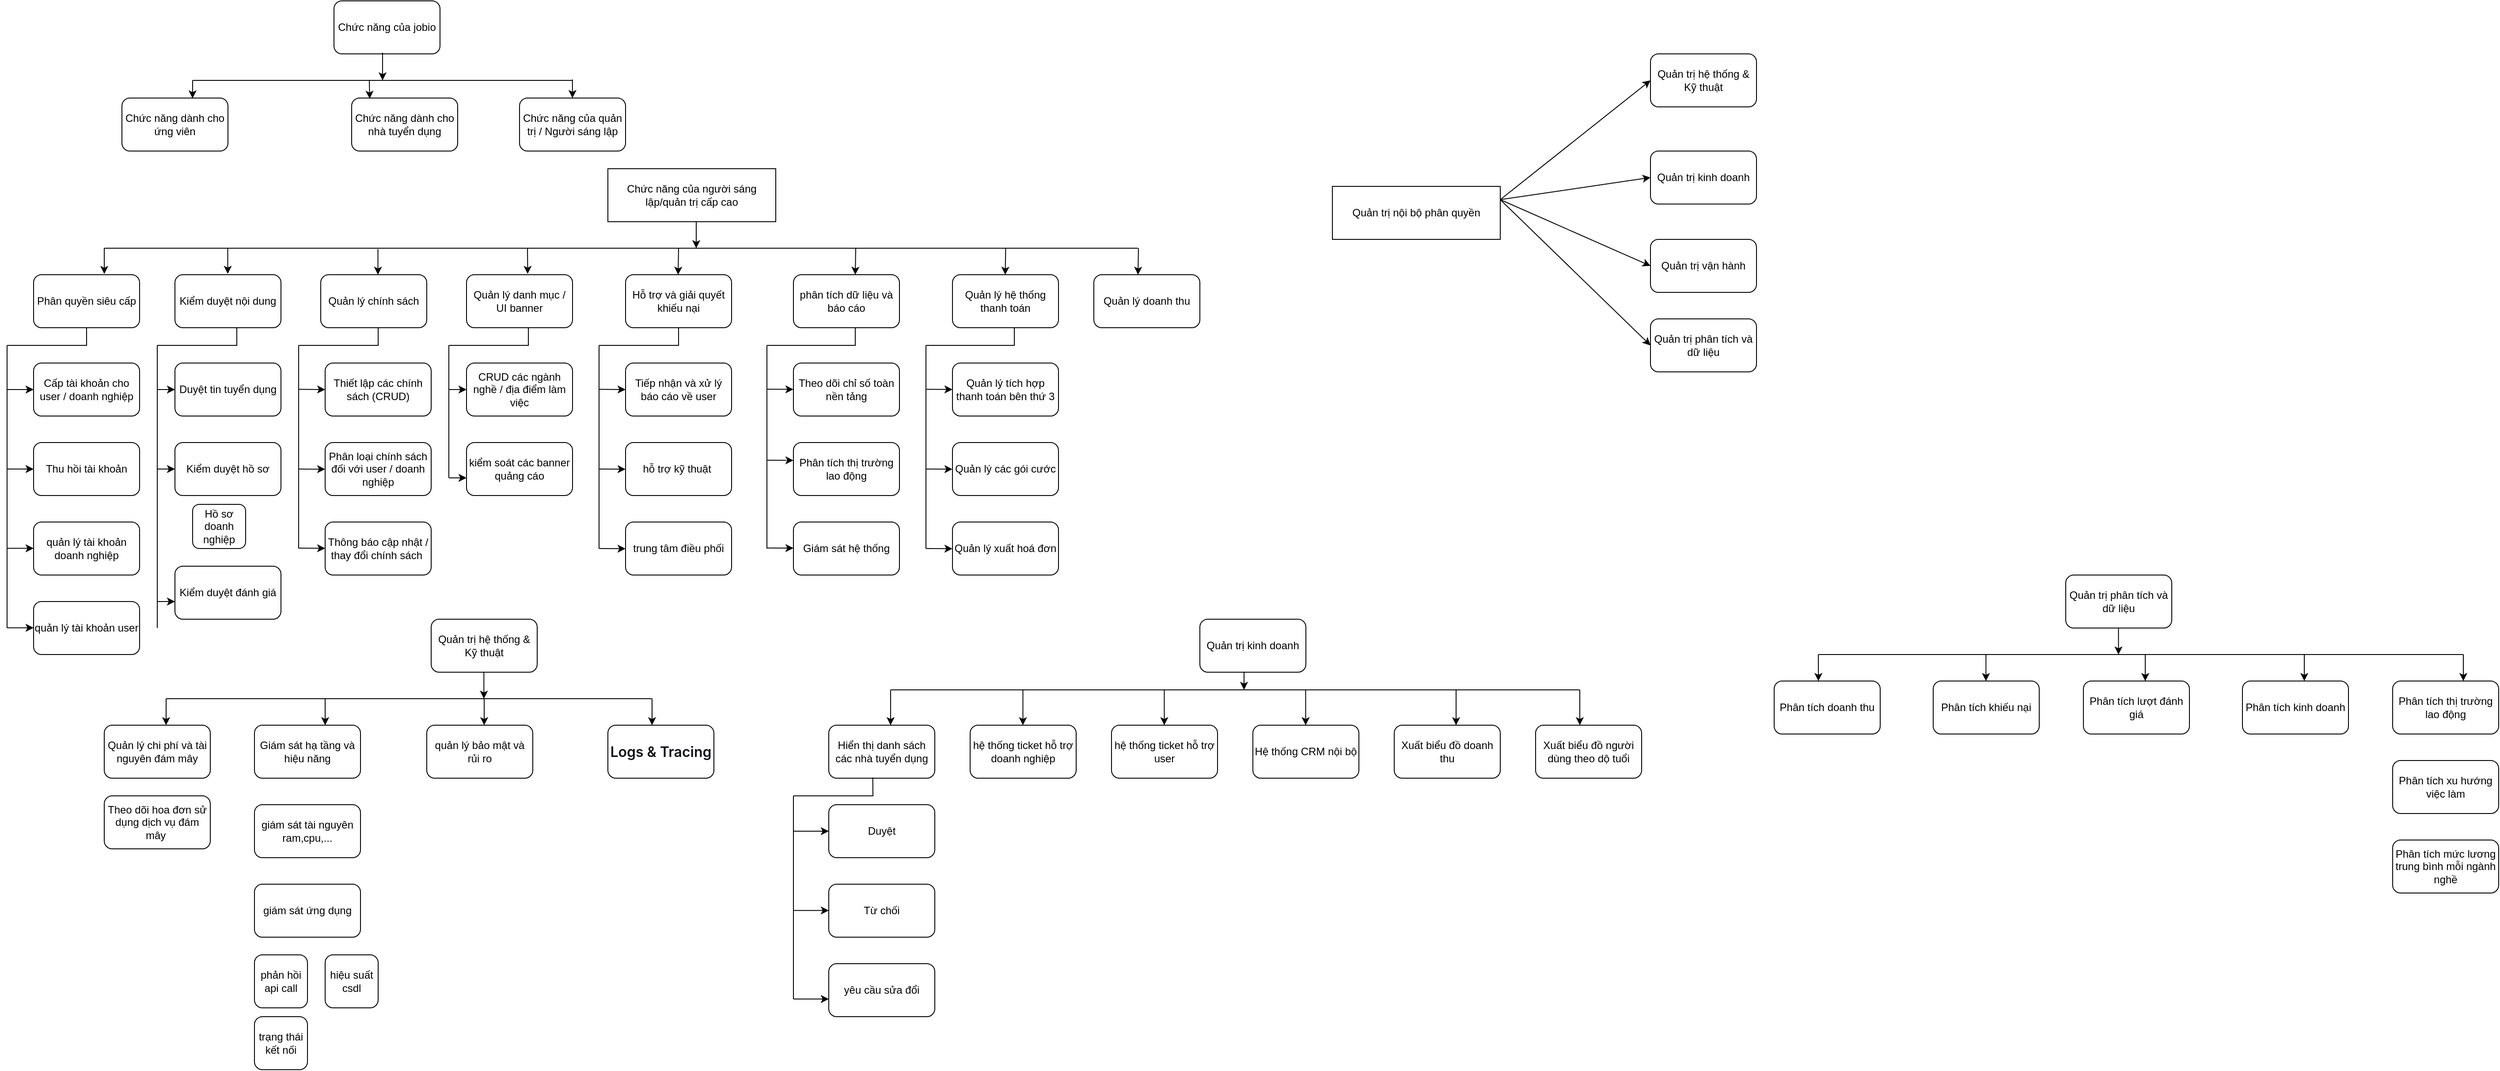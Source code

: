 <mxfile version="28.2.8">
  <diagram name="Page-1" id="l68N9XP2YMsely-68K35">
    <mxGraphModel dx="524" dy="287" grid="1" gridSize="10" guides="1" tooltips="1" connect="1" arrows="1" fold="1" page="1" pageScale="1" pageWidth="850" pageHeight="1100" math="0" shadow="0">
      <root>
        <mxCell id="0" />
        <mxCell id="1" parent="0" />
        <mxCell id="_bx83p4NyNRHjwheVg7h-1" value="Chức năng của jobio" style="rounded=1;whiteSpace=wrap;html=1;" parent="1" vertex="1">
          <mxGeometry x="410" y="40" width="120" height="60" as="geometry" />
        </mxCell>
        <mxCell id="_bx83p4NyNRHjwheVg7h-2" value="Chức năng dành cho ứng viên" style="rounded=1;whiteSpace=wrap;html=1;" parent="1" vertex="1">
          <mxGeometry x="170" y="150" width="120" height="60" as="geometry" />
        </mxCell>
        <mxCell id="_bx83p4NyNRHjwheVg7h-3" value="Chức năng dành cho nhà tuyển dụng" style="rounded=1;whiteSpace=wrap;html=1;" parent="1" vertex="1">
          <mxGeometry x="430" y="150" width="120" height="60" as="geometry" />
        </mxCell>
        <mxCell id="_bx83p4NyNRHjwheVg7h-4" value="" style="endArrow=none;html=1;rounded=0;" parent="1" edge="1">
          <mxGeometry width="50" height="50" relative="1" as="geometry">
            <mxPoint x="250" y="130" as="sourcePoint" />
            <mxPoint x="680" y="130" as="targetPoint" />
          </mxGeometry>
        </mxCell>
        <mxCell id="_bx83p4NyNRHjwheVg7h-5" value="" style="endArrow=classic;html=1;rounded=0;entryX=0.17;entryY=0.013;entryDx=0;entryDy=0;entryPerimeter=0;" parent="1" target="_bx83p4NyNRHjwheVg7h-3" edge="1">
          <mxGeometry width="50" height="50" relative="1" as="geometry">
            <mxPoint x="450" y="130" as="sourcePoint" />
            <mxPoint x="500" y="80" as="targetPoint" />
          </mxGeometry>
        </mxCell>
        <mxCell id="_bx83p4NyNRHjwheVg7h-6" value="" style="endArrow=classic;html=1;rounded=0;exitX=0.458;exitY=0.977;exitDx=0;exitDy=0;exitPerimeter=0;" parent="1" source="_bx83p4NyNRHjwheVg7h-1" edge="1">
          <mxGeometry width="50" height="50" relative="1" as="geometry">
            <mxPoint x="360" y="200" as="sourcePoint" />
            <mxPoint x="465" y="130" as="targetPoint" />
          </mxGeometry>
        </mxCell>
        <mxCell id="_bx83p4NyNRHjwheVg7h-7" value="" style="endArrow=classic;html=1;rounded=0;entryX=0.666;entryY=0.006;entryDx=0;entryDy=0;entryPerimeter=0;" parent="1" target="_bx83p4NyNRHjwheVg7h-2" edge="1">
          <mxGeometry width="50" height="50" relative="1" as="geometry">
            <mxPoint x="250" y="130" as="sourcePoint" />
            <mxPoint x="310" y="190" as="targetPoint" />
          </mxGeometry>
        </mxCell>
        <mxCell id="_bx83p4NyNRHjwheVg7h-8" value="Chức năng của quản trị / Người sáng lập" style="rounded=1;whiteSpace=wrap;html=1;" parent="1" vertex="1">
          <mxGeometry x="620" y="150" width="120" height="60" as="geometry" />
        </mxCell>
        <mxCell id="_bx83p4NyNRHjwheVg7h-9" value="" style="endArrow=classic;html=1;rounded=0;entryX=0.17;entryY=0.013;entryDx=0;entryDy=0;entryPerimeter=0;" parent="1" edge="1">
          <mxGeometry width="50" height="50" relative="1" as="geometry">
            <mxPoint x="679.9" y="129" as="sourcePoint" />
            <mxPoint x="679.9" y="150" as="targetPoint" />
          </mxGeometry>
        </mxCell>
        <mxCell id="_bx83p4NyNRHjwheVg7h-10" value="Chức năng của người sáng lập/quản trị cấp cao" style="rounded=0;whiteSpace=wrap;html=1;" parent="1" vertex="1">
          <mxGeometry x="720" y="230" width="190" height="60" as="geometry" />
        </mxCell>
        <mxCell id="_bx83p4NyNRHjwheVg7h-11" value="Phân quyền siêu cấp" style="rounded=1;whiteSpace=wrap;html=1;" parent="1" vertex="1">
          <mxGeometry x="70" y="350" width="120" height="60" as="geometry" />
        </mxCell>
        <mxCell id="_bx83p4NyNRHjwheVg7h-12" value="Cấp tài khoản cho user / doanh nghiệp" style="rounded=1;whiteSpace=wrap;html=1;" parent="1" vertex="1">
          <mxGeometry x="70" y="450" width="120" height="60" as="geometry" />
        </mxCell>
        <mxCell id="_bx83p4NyNRHjwheVg7h-13" value="Thu hồi tài khoản" style="rounded=1;whiteSpace=wrap;html=1;" parent="1" vertex="1">
          <mxGeometry x="70" y="540" width="120" height="60" as="geometry" />
        </mxCell>
        <mxCell id="_bx83p4NyNRHjwheVg7h-14" value="quản lý tài khoản doanh nghiệp" style="rounded=1;whiteSpace=wrap;html=1;" parent="1" vertex="1">
          <mxGeometry x="70" y="630" width="120" height="60" as="geometry" />
        </mxCell>
        <mxCell id="_bx83p4NyNRHjwheVg7h-15" value="quản lý tài khoản user" style="rounded=1;whiteSpace=wrap;html=1;" parent="1" vertex="1">
          <mxGeometry x="70" y="720" width="120" height="60" as="geometry" />
        </mxCell>
        <mxCell id="_bx83p4NyNRHjwheVg7h-16" value="" style="endArrow=none;html=1;rounded=0;" parent="1" edge="1">
          <mxGeometry width="50" height="50" relative="1" as="geometry">
            <mxPoint x="40" y="750" as="sourcePoint" />
            <mxPoint x="40" y="430" as="targetPoint" />
          </mxGeometry>
        </mxCell>
        <mxCell id="_bx83p4NyNRHjwheVg7h-17" value="" style="endArrow=classic;html=1;rounded=0;entryX=0;entryY=0.5;entryDx=0;entryDy=0;" parent="1" target="_bx83p4NyNRHjwheVg7h-12" edge="1">
          <mxGeometry width="50" height="50" relative="1" as="geometry">
            <mxPoint x="40" y="480" as="sourcePoint" />
            <mxPoint x="90" y="430" as="targetPoint" />
          </mxGeometry>
        </mxCell>
        <mxCell id="_bx83p4NyNRHjwheVg7h-18" value="" style="endArrow=classic;html=1;rounded=0;entryX=0;entryY=0.5;entryDx=0;entryDy=0;" parent="1" edge="1">
          <mxGeometry width="50" height="50" relative="1" as="geometry">
            <mxPoint x="40" y="570" as="sourcePoint" />
            <mxPoint x="70" y="570" as="targetPoint" />
          </mxGeometry>
        </mxCell>
        <mxCell id="_bx83p4NyNRHjwheVg7h-19" value="" style="endArrow=classic;html=1;rounded=0;entryX=0;entryY=0.5;entryDx=0;entryDy=0;" parent="1" edge="1">
          <mxGeometry width="50" height="50" relative="1" as="geometry">
            <mxPoint x="40" y="659.76" as="sourcePoint" />
            <mxPoint x="70" y="659.76" as="targetPoint" />
          </mxGeometry>
        </mxCell>
        <mxCell id="_bx83p4NyNRHjwheVg7h-20" value="" style="endArrow=classic;html=1;rounded=0;entryX=0;entryY=0.5;entryDx=0;entryDy=0;" parent="1" edge="1">
          <mxGeometry width="50" height="50" relative="1" as="geometry">
            <mxPoint x="40" y="749.76" as="sourcePoint" />
            <mxPoint x="70" y="749.76" as="targetPoint" />
          </mxGeometry>
        </mxCell>
        <mxCell id="_bx83p4NyNRHjwheVg7h-21" value="" style="endArrow=none;html=1;rounded=0;entryX=0.5;entryY=1;entryDx=0;entryDy=0;" parent="1" target="_bx83p4NyNRHjwheVg7h-11" edge="1">
          <mxGeometry width="50" height="50" relative="1" as="geometry">
            <mxPoint x="40" y="430" as="sourcePoint" />
            <mxPoint x="90" y="380" as="targetPoint" />
            <Array as="points">
              <mxPoint x="130" y="430" />
            </Array>
          </mxGeometry>
        </mxCell>
        <mxCell id="_bx83p4NyNRHjwheVg7h-22" value="Kiểm duyệt nội dung" style="rounded=1;whiteSpace=wrap;html=1;" parent="1" vertex="1">
          <mxGeometry x="230" y="350" width="120" height="60" as="geometry" />
        </mxCell>
        <mxCell id="_bx83p4NyNRHjwheVg7h-23" value="Duyệt tin tuyển dụng" style="rounded=1;whiteSpace=wrap;html=1;" parent="1" vertex="1">
          <mxGeometry x="230" y="450" width="120" height="60" as="geometry" />
        </mxCell>
        <mxCell id="_bx83p4NyNRHjwheVg7h-24" value="Kiểm duyệt hồ sơ" style="rounded=1;whiteSpace=wrap;html=1;" parent="1" vertex="1">
          <mxGeometry x="230" y="540" width="120" height="60" as="geometry" />
        </mxCell>
        <mxCell id="_bx83p4NyNRHjwheVg7h-25" value="Hồ sơ doanh nghiệp" style="rounded=1;whiteSpace=wrap;html=1;" parent="1" vertex="1">
          <mxGeometry x="250" y="610" width="60" height="50" as="geometry" />
        </mxCell>
        <mxCell id="_bx83p4NyNRHjwheVg7h-26" value="Kiểm duyệt đánh giá" style="rounded=1;whiteSpace=wrap;html=1;" parent="1" vertex="1">
          <mxGeometry x="230" y="680" width="120" height="60" as="geometry" />
        </mxCell>
        <mxCell id="_bx83p4NyNRHjwheVg7h-27" value="" style="endArrow=none;html=1;rounded=0;" parent="1" edge="1">
          <mxGeometry width="50" height="50" relative="1" as="geometry">
            <mxPoint x="210" y="750" as="sourcePoint" />
            <mxPoint x="210" y="430" as="targetPoint" />
          </mxGeometry>
        </mxCell>
        <mxCell id="_bx83p4NyNRHjwheVg7h-28" value="" style="endArrow=none;html=1;rounded=0;entryX=0.5;entryY=1;entryDx=0;entryDy=0;" parent="1" edge="1">
          <mxGeometry width="50" height="50" relative="1" as="geometry">
            <mxPoint x="210" y="430" as="sourcePoint" />
            <mxPoint x="300" y="410" as="targetPoint" />
            <Array as="points">
              <mxPoint x="300" y="430" />
            </Array>
          </mxGeometry>
        </mxCell>
        <mxCell id="_bx83p4NyNRHjwheVg7h-29" value="" style="endArrow=classic;html=1;rounded=0;entryX=0;entryY=0.5;entryDx=0;entryDy=0;" parent="1" target="_bx83p4NyNRHjwheVg7h-23" edge="1">
          <mxGeometry width="50" height="50" relative="1" as="geometry">
            <mxPoint x="210" y="480" as="sourcePoint" />
            <mxPoint x="260" y="430" as="targetPoint" />
          </mxGeometry>
        </mxCell>
        <mxCell id="_bx83p4NyNRHjwheVg7h-30" value="" style="endArrow=classic;html=1;rounded=0;entryX=0;entryY=0.5;entryDx=0;entryDy=0;" parent="1" edge="1">
          <mxGeometry width="50" height="50" relative="1" as="geometry">
            <mxPoint x="210" y="570" as="sourcePoint" />
            <mxPoint x="230" y="570" as="targetPoint" />
          </mxGeometry>
        </mxCell>
        <mxCell id="_bx83p4NyNRHjwheVg7h-31" value="" style="endArrow=classic;html=1;rounded=0;entryX=0;entryY=0.5;entryDx=0;entryDy=0;" parent="1" edge="1">
          <mxGeometry width="50" height="50" relative="1" as="geometry">
            <mxPoint x="210" y="720" as="sourcePoint" />
            <mxPoint x="230" y="720" as="targetPoint" />
          </mxGeometry>
        </mxCell>
        <mxCell id="_bx83p4NyNRHjwheVg7h-32" value="Quản lý chính sách" style="rounded=1;whiteSpace=wrap;html=1;" parent="1" vertex="1">
          <mxGeometry x="395" y="350" width="120" height="60" as="geometry" />
        </mxCell>
        <mxCell id="_bx83p4NyNRHjwheVg7h-33" value="Thiết lập các chính sách (CRUD)" style="rounded=1;whiteSpace=wrap;html=1;" parent="1" vertex="1">
          <mxGeometry x="400" y="450" width="120" height="60" as="geometry" />
        </mxCell>
        <mxCell id="_bx83p4NyNRHjwheVg7h-34" value="Phân loại chính sách đối với user / doanh nghiệp" style="rounded=1;whiteSpace=wrap;html=1;" parent="1" vertex="1">
          <mxGeometry x="400" y="540" width="120" height="60" as="geometry" />
        </mxCell>
        <mxCell id="_bx83p4NyNRHjwheVg7h-35" value="Thông báo cập nhật / thay đổi chính sách&amp;nbsp;" style="rounded=1;whiteSpace=wrap;html=1;" parent="1" vertex="1">
          <mxGeometry x="400" y="630" width="120" height="60" as="geometry" />
        </mxCell>
        <mxCell id="_bx83p4NyNRHjwheVg7h-36" value="" style="endArrow=none;html=1;rounded=0;" parent="1" edge="1">
          <mxGeometry width="50" height="50" relative="1" as="geometry">
            <mxPoint x="370" y="660" as="sourcePoint" />
            <mxPoint x="370" y="430" as="targetPoint" />
          </mxGeometry>
        </mxCell>
        <mxCell id="_bx83p4NyNRHjwheVg7h-37" value="" style="endArrow=classic;html=1;rounded=0;entryX=0;entryY=0.5;entryDx=0;entryDy=0;" parent="1" target="_bx83p4NyNRHjwheVg7h-33" edge="1">
          <mxGeometry width="50" height="50" relative="1" as="geometry">
            <mxPoint x="370" y="479.76" as="sourcePoint" />
            <mxPoint x="390" y="479.76" as="targetPoint" />
          </mxGeometry>
        </mxCell>
        <mxCell id="_bx83p4NyNRHjwheVg7h-38" value="" style="endArrow=classic;html=1;rounded=0;entryX=0;entryY=0.5;entryDx=0;entryDy=0;" parent="1" edge="1">
          <mxGeometry width="50" height="50" relative="1" as="geometry">
            <mxPoint x="370" y="659.52" as="sourcePoint" />
            <mxPoint x="400" y="659.76" as="targetPoint" />
          </mxGeometry>
        </mxCell>
        <mxCell id="_bx83p4NyNRHjwheVg7h-39" value="" style="endArrow=classic;html=1;rounded=0;entryX=0;entryY=0.5;entryDx=0;entryDy=0;" parent="1" edge="1">
          <mxGeometry width="50" height="50" relative="1" as="geometry">
            <mxPoint x="370" y="570" as="sourcePoint" />
            <mxPoint x="400" y="570.24" as="targetPoint" />
          </mxGeometry>
        </mxCell>
        <mxCell id="_bx83p4NyNRHjwheVg7h-40" value="" style="endArrow=none;html=1;rounded=0;entryX=0.5;entryY=1;entryDx=0;entryDy=0;" parent="1" edge="1">
          <mxGeometry width="50" height="50" relative="1" as="geometry">
            <mxPoint x="370" y="430" as="sourcePoint" />
            <mxPoint x="460" y="410" as="targetPoint" />
            <Array as="points">
              <mxPoint x="460" y="430" />
            </Array>
          </mxGeometry>
        </mxCell>
        <mxCell id="_bx83p4NyNRHjwheVg7h-41" value="" style="endArrow=none;html=1;rounded=0;" parent="1" edge="1">
          <mxGeometry width="50" height="50" relative="1" as="geometry">
            <mxPoint x="150" y="320" as="sourcePoint" />
            <mxPoint x="1320" y="320" as="targetPoint" />
          </mxGeometry>
        </mxCell>
        <mxCell id="_bx83p4NyNRHjwheVg7h-42" value="" style="endArrow=classic;html=1;rounded=0;entryX=0.667;entryY=-0.014;entryDx=0;entryDy=0;entryPerimeter=0;" parent="1" target="_bx83p4NyNRHjwheVg7h-11" edge="1">
          <mxGeometry width="50" height="50" relative="1" as="geometry">
            <mxPoint x="150" y="320" as="sourcePoint" />
            <mxPoint x="200" y="270" as="targetPoint" />
          </mxGeometry>
        </mxCell>
        <mxCell id="_bx83p4NyNRHjwheVg7h-43" value="" style="endArrow=classic;html=1;rounded=0;entryX=0.667;entryY=-0.014;entryDx=0;entryDy=0;entryPerimeter=0;" parent="1" edge="1">
          <mxGeometry width="50" height="50" relative="1" as="geometry">
            <mxPoint x="289.76" y="320" as="sourcePoint" />
            <mxPoint x="289.76" y="349" as="targetPoint" />
          </mxGeometry>
        </mxCell>
        <mxCell id="_bx83p4NyNRHjwheVg7h-44" value="" style="endArrow=classic;html=1;rounded=0;entryX=0.667;entryY=-0.014;entryDx=0;entryDy=0;entryPerimeter=0;" parent="1" edge="1">
          <mxGeometry width="50" height="50" relative="1" as="geometry">
            <mxPoint x="459.76" y="321" as="sourcePoint" />
            <mxPoint x="459.76" y="350" as="targetPoint" />
          </mxGeometry>
        </mxCell>
        <mxCell id="_bx83p4NyNRHjwheVg7h-45" value="Quản lý danh mục / UI banner" style="rounded=1;whiteSpace=wrap;html=1;" parent="1" vertex="1">
          <mxGeometry x="560" y="350" width="120" height="60" as="geometry" />
        </mxCell>
        <mxCell id="_bx83p4NyNRHjwheVg7h-46" value="CRUD các ngành nghề / địa điểm làm việc" style="rounded=1;whiteSpace=wrap;html=1;" parent="1" vertex="1">
          <mxGeometry x="560" y="450" width="120" height="60" as="geometry" />
        </mxCell>
        <mxCell id="_bx83p4NyNRHjwheVg7h-47" value="kiểm soát các banner quảng cáo" style="rounded=1;whiteSpace=wrap;html=1;" parent="1" vertex="1">
          <mxGeometry x="560" y="540" width="120" height="60" as="geometry" />
        </mxCell>
        <mxCell id="_bx83p4NyNRHjwheVg7h-48" value="Hỗ trợ và giải quyết khiếu nại" style="rounded=1;whiteSpace=wrap;html=1;" parent="1" vertex="1">
          <mxGeometry x="740" y="350" width="120" height="60" as="geometry" />
        </mxCell>
        <mxCell id="_bx83p4NyNRHjwheVg7h-49" value="Tiếp nhận và xử lý báo cáo về user" style="rounded=1;whiteSpace=wrap;html=1;" parent="1" vertex="1">
          <mxGeometry x="740" y="450" width="120" height="60" as="geometry" />
        </mxCell>
        <mxCell id="_bx83p4NyNRHjwheVg7h-50" value="hỗ trợ kỹ thuật&amp;nbsp;" style="rounded=1;whiteSpace=wrap;html=1;" parent="1" vertex="1">
          <mxGeometry x="740" y="540" width="120" height="60" as="geometry" />
        </mxCell>
        <mxCell id="_bx83p4NyNRHjwheVg7h-51" value="trung tâm điều phối" style="rounded=1;whiteSpace=wrap;html=1;" parent="1" vertex="1">
          <mxGeometry x="740" y="630" width="120" height="60" as="geometry" />
        </mxCell>
        <mxCell id="_bx83p4NyNRHjwheVg7h-52" value="phân tích dữ liệu và báo cáo" style="rounded=1;whiteSpace=wrap;html=1;" parent="1" vertex="1">
          <mxGeometry x="930" y="350" width="120" height="60" as="geometry" />
        </mxCell>
        <mxCell id="_bx83p4NyNRHjwheVg7h-53" value="Theo dõi chỉ số toàn nền tảng" style="rounded=1;whiteSpace=wrap;html=1;" parent="1" vertex="1">
          <mxGeometry x="930" y="450" width="120" height="60" as="geometry" />
        </mxCell>
        <mxCell id="_bx83p4NyNRHjwheVg7h-54" value="Phân tích thị trường lao động" style="rounded=1;whiteSpace=wrap;html=1;" parent="1" vertex="1">
          <mxGeometry x="930" y="540" width="120" height="60" as="geometry" />
        </mxCell>
        <mxCell id="_bx83p4NyNRHjwheVg7h-55" value="Giám sát hệ thống" style="rounded=1;whiteSpace=wrap;html=1;" parent="1" vertex="1">
          <mxGeometry x="930" y="630" width="120" height="60" as="geometry" />
        </mxCell>
        <mxCell id="_bx83p4NyNRHjwheVg7h-56" value="" style="endArrow=classic;html=1;rounded=0;entryX=0.577;entryY=-0.016;entryDx=0;entryDy=0;entryPerimeter=0;" parent="1" target="_bx83p4NyNRHjwheVg7h-45" edge="1">
          <mxGeometry width="50" height="50" relative="1" as="geometry">
            <mxPoint x="629" y="320" as="sourcePoint" />
            <mxPoint x="680" y="270" as="targetPoint" />
          </mxGeometry>
        </mxCell>
        <mxCell id="_bx83p4NyNRHjwheVg7h-57" value="" style="endArrow=classic;html=1;rounded=0;entryX=0.577;entryY=-0.016;entryDx=0;entryDy=0;entryPerimeter=0;" parent="1" edge="1">
          <mxGeometry width="50" height="50" relative="1" as="geometry">
            <mxPoint x="800" y="320" as="sourcePoint" />
            <mxPoint x="799.5" y="350" as="targetPoint" />
          </mxGeometry>
        </mxCell>
        <mxCell id="_bx83p4NyNRHjwheVg7h-58" value="" style="endArrow=classic;html=1;rounded=0;entryX=0.577;entryY=-0.016;entryDx=0;entryDy=0;entryPerimeter=0;" parent="1" edge="1">
          <mxGeometry width="50" height="50" relative="1" as="geometry">
            <mxPoint x="1000.5" y="320" as="sourcePoint" />
            <mxPoint x="1000" y="350" as="targetPoint" />
          </mxGeometry>
        </mxCell>
        <mxCell id="_bx83p4NyNRHjwheVg7h-59" value="" style="endArrow=none;html=1;rounded=0;" parent="1" edge="1">
          <mxGeometry width="50" height="50" relative="1" as="geometry">
            <mxPoint x="540" y="580" as="sourcePoint" />
            <mxPoint x="540" y="430" as="targetPoint" />
          </mxGeometry>
        </mxCell>
        <mxCell id="_bx83p4NyNRHjwheVg7h-60" value="" style="endArrow=none;html=1;rounded=0;entryX=0.5;entryY=1;entryDx=0;entryDy=0;" parent="1" edge="1">
          <mxGeometry width="50" height="50" relative="1" as="geometry">
            <mxPoint x="540" y="430" as="sourcePoint" />
            <mxPoint x="630" y="410" as="targetPoint" />
            <Array as="points">
              <mxPoint x="630" y="430" />
            </Array>
          </mxGeometry>
        </mxCell>
        <mxCell id="_bx83p4NyNRHjwheVg7h-61" value="" style="endArrow=classic;html=1;rounded=0;" parent="1" edge="1">
          <mxGeometry width="50" height="50" relative="1" as="geometry">
            <mxPoint x="540" y="480" as="sourcePoint" />
            <mxPoint x="560" y="480" as="targetPoint" />
          </mxGeometry>
        </mxCell>
        <mxCell id="_bx83p4NyNRHjwheVg7h-62" value="" style="endArrow=classic;html=1;rounded=0;" parent="1" edge="1">
          <mxGeometry width="50" height="50" relative="1" as="geometry">
            <mxPoint x="540" y="580" as="sourcePoint" />
            <mxPoint x="560" y="580" as="targetPoint" />
          </mxGeometry>
        </mxCell>
        <mxCell id="_bx83p4NyNRHjwheVg7h-63" value="" style="endArrow=none;html=1;rounded=0;" parent="1" edge="1">
          <mxGeometry width="50" height="50" relative="1" as="geometry">
            <mxPoint x="710" y="660" as="sourcePoint" />
            <mxPoint x="710" y="430" as="targetPoint" />
          </mxGeometry>
        </mxCell>
        <mxCell id="_bx83p4NyNRHjwheVg7h-64" value="" style="endArrow=none;html=1;rounded=0;entryX=0.5;entryY=1;entryDx=0;entryDy=0;" parent="1" edge="1">
          <mxGeometry width="50" height="50" relative="1" as="geometry">
            <mxPoint x="710" y="430" as="sourcePoint" />
            <mxPoint x="800" y="410" as="targetPoint" />
            <Array as="points">
              <mxPoint x="800" y="430" />
            </Array>
          </mxGeometry>
        </mxCell>
        <mxCell id="_bx83p4NyNRHjwheVg7h-65" value="" style="endArrow=classic;html=1;rounded=0;entryX=0;entryY=0.5;entryDx=0;entryDy=0;" parent="1" target="_bx83p4NyNRHjwheVg7h-49" edge="1">
          <mxGeometry width="50" height="50" relative="1" as="geometry">
            <mxPoint x="710" y="479.81" as="sourcePoint" />
            <mxPoint x="730" y="479.81" as="targetPoint" />
          </mxGeometry>
        </mxCell>
        <mxCell id="_bx83p4NyNRHjwheVg7h-66" value="" style="endArrow=classic;html=1;rounded=0;entryX=0;entryY=0.5;entryDx=0;entryDy=0;" parent="1" edge="1">
          <mxGeometry width="50" height="50" relative="1" as="geometry">
            <mxPoint x="710" y="570" as="sourcePoint" />
            <mxPoint x="740" y="570.19" as="targetPoint" />
          </mxGeometry>
        </mxCell>
        <mxCell id="_bx83p4NyNRHjwheVg7h-67" value="" style="endArrow=classic;html=1;rounded=0;entryX=0;entryY=0.5;entryDx=0;entryDy=0;" parent="1" edge="1">
          <mxGeometry width="50" height="50" relative="1" as="geometry">
            <mxPoint x="710" y="660" as="sourcePoint" />
            <mxPoint x="740" y="660.19" as="targetPoint" />
          </mxGeometry>
        </mxCell>
        <mxCell id="_bx83p4NyNRHjwheVg7h-68" value="" style="endArrow=none;html=1;rounded=0;" parent="1" edge="1">
          <mxGeometry width="50" height="50" relative="1" as="geometry">
            <mxPoint x="900" y="660" as="sourcePoint" />
            <mxPoint x="900" y="430" as="targetPoint" />
          </mxGeometry>
        </mxCell>
        <mxCell id="_bx83p4NyNRHjwheVg7h-69" value="" style="endArrow=none;html=1;rounded=0;entryX=0.5;entryY=1;entryDx=0;entryDy=0;" parent="1" edge="1">
          <mxGeometry width="50" height="50" relative="1" as="geometry">
            <mxPoint x="900" y="430" as="sourcePoint" />
            <mxPoint x="1000" y="410" as="targetPoint" />
            <Array as="points">
              <mxPoint x="1000" y="430" />
            </Array>
          </mxGeometry>
        </mxCell>
        <mxCell id="_bx83p4NyNRHjwheVg7h-70" value="" style="endArrow=classic;html=1;rounded=0;entryX=0;entryY=0.5;entryDx=0;entryDy=0;" parent="1" edge="1">
          <mxGeometry width="50" height="50" relative="1" as="geometry">
            <mxPoint x="900" y="479.67" as="sourcePoint" />
            <mxPoint x="930" y="479.86" as="targetPoint" />
          </mxGeometry>
        </mxCell>
        <mxCell id="_bx83p4NyNRHjwheVg7h-71" value="" style="endArrow=classic;html=1;rounded=0;entryX=0;entryY=0.5;entryDx=0;entryDy=0;" parent="1" edge="1">
          <mxGeometry width="50" height="50" relative="1" as="geometry">
            <mxPoint x="900" y="560" as="sourcePoint" />
            <mxPoint x="930" y="560.19" as="targetPoint" />
          </mxGeometry>
        </mxCell>
        <mxCell id="_bx83p4NyNRHjwheVg7h-72" value="" style="endArrow=classic;html=1;rounded=0;entryX=0;entryY=0.5;entryDx=0;entryDy=0;" parent="1" edge="1">
          <mxGeometry width="50" height="50" relative="1" as="geometry">
            <mxPoint x="900" y="659.33" as="sourcePoint" />
            <mxPoint x="930" y="659.52" as="targetPoint" />
          </mxGeometry>
        </mxCell>
        <mxCell id="_bx83p4NyNRHjwheVg7h-73" value="Quản lý hệ thống thanh toán" style="rounded=1;whiteSpace=wrap;html=1;" parent="1" vertex="1">
          <mxGeometry x="1110" y="350" width="120" height="60" as="geometry" />
        </mxCell>
        <mxCell id="_bx83p4NyNRHjwheVg7h-74" value="Quản lý tích hợp thanh toán bên thứ 3" style="rounded=1;whiteSpace=wrap;html=1;" parent="1" vertex="1">
          <mxGeometry x="1110" y="450" width="120" height="60" as="geometry" />
        </mxCell>
        <mxCell id="_bx83p4NyNRHjwheVg7h-75" value="Quản lý các gói cước" style="rounded=1;whiteSpace=wrap;html=1;" parent="1" vertex="1">
          <mxGeometry x="1110" y="540" width="120" height="60" as="geometry" />
        </mxCell>
        <mxCell id="_bx83p4NyNRHjwheVg7h-76" value="Quản lý xuất hoá đơn" style="rounded=1;whiteSpace=wrap;html=1;" parent="1" vertex="1">
          <mxGeometry x="1110" y="630" width="120" height="60" as="geometry" />
        </mxCell>
        <mxCell id="_bx83p4NyNRHjwheVg7h-77" value="" style="endArrow=none;html=1;rounded=0;" parent="1" edge="1">
          <mxGeometry width="50" height="50" relative="1" as="geometry">
            <mxPoint x="1080" y="660" as="sourcePoint" />
            <mxPoint x="1080" y="430" as="targetPoint" />
          </mxGeometry>
        </mxCell>
        <mxCell id="_bx83p4NyNRHjwheVg7h-78" value="" style="endArrow=classic;html=1;rounded=0;entryX=0;entryY=0.5;entryDx=0;entryDy=0;" parent="1" edge="1">
          <mxGeometry width="50" height="50" relative="1" as="geometry">
            <mxPoint x="1080" y="479.71" as="sourcePoint" />
            <mxPoint x="1110" y="479.9" as="targetPoint" />
          </mxGeometry>
        </mxCell>
        <mxCell id="_bx83p4NyNRHjwheVg7h-79" value="" style="endArrow=classic;html=1;rounded=0;entryX=0;entryY=0.5;entryDx=0;entryDy=0;" parent="1" edge="1">
          <mxGeometry width="50" height="50" relative="1" as="geometry">
            <mxPoint x="1080" y="570" as="sourcePoint" />
            <mxPoint x="1110" y="570.19" as="targetPoint" />
          </mxGeometry>
        </mxCell>
        <mxCell id="_bx83p4NyNRHjwheVg7h-80" value="" style="endArrow=classic;html=1;rounded=0;entryX=0;entryY=0.5;entryDx=0;entryDy=0;" parent="1" edge="1">
          <mxGeometry width="50" height="50" relative="1" as="geometry">
            <mxPoint x="1080" y="660" as="sourcePoint" />
            <mxPoint x="1110" y="660.19" as="targetPoint" />
          </mxGeometry>
        </mxCell>
        <mxCell id="_bx83p4NyNRHjwheVg7h-81" value="" style="endArrow=none;html=1;rounded=0;entryX=0.5;entryY=1;entryDx=0;entryDy=0;" parent="1" edge="1">
          <mxGeometry width="50" height="50" relative="1" as="geometry">
            <mxPoint x="1080" y="430" as="sourcePoint" />
            <mxPoint x="1180" y="410" as="targetPoint" />
            <Array as="points">
              <mxPoint x="1180" y="430" />
            </Array>
          </mxGeometry>
        </mxCell>
        <mxCell id="_bx83p4NyNRHjwheVg7h-82" value="" style="endArrow=classic;html=1;rounded=0;entryX=0.577;entryY=-0.016;entryDx=0;entryDy=0;entryPerimeter=0;" parent="1" edge="1">
          <mxGeometry width="50" height="50" relative="1" as="geometry">
            <mxPoint x="1170.21" y="320" as="sourcePoint" />
            <mxPoint x="1169.71" y="350" as="targetPoint" />
          </mxGeometry>
        </mxCell>
        <mxCell id="_bx83p4NyNRHjwheVg7h-83" value="Quản lý doanh thu" style="rounded=1;whiteSpace=wrap;html=1;" parent="1" vertex="1">
          <mxGeometry x="1270" y="350" width="120" height="60" as="geometry" />
        </mxCell>
        <mxCell id="_bx83p4NyNRHjwheVg7h-84" value="" style="endArrow=classic;html=1;rounded=0;" parent="1" edge="1">
          <mxGeometry width="50" height="50" relative="1" as="geometry">
            <mxPoint x="820" y="290" as="sourcePoint" />
            <mxPoint x="820" y="320" as="targetPoint" />
          </mxGeometry>
        </mxCell>
        <mxCell id="_bx83p4NyNRHjwheVg7h-85" value="" style="endArrow=classic;html=1;rounded=0;entryX=0.577;entryY=-0.016;entryDx=0;entryDy=0;entryPerimeter=0;" parent="1" edge="1">
          <mxGeometry width="50" height="50" relative="1" as="geometry">
            <mxPoint x="1320.5" y="320" as="sourcePoint" />
            <mxPoint x="1320" y="350" as="targetPoint" />
          </mxGeometry>
        </mxCell>
        <mxCell id="_bx83p4NyNRHjwheVg7h-86" value="Quản trị nội bộ phân quyền" style="rounded=0;whiteSpace=wrap;html=1;" parent="1" vertex="1">
          <mxGeometry x="1540" y="250" width="190" height="60" as="geometry" />
        </mxCell>
        <mxCell id="_bx83p4NyNRHjwheVg7h-87" value="Quản trị hệ thống &amp;amp; Kỹ thuật" style="rounded=1;whiteSpace=wrap;html=1;" parent="1" vertex="1">
          <mxGeometry x="1900" y="100" width="120" height="60" as="geometry" />
        </mxCell>
        <mxCell id="_bx83p4NyNRHjwheVg7h-88" value="Quản trị kinh doanh" style="rounded=1;whiteSpace=wrap;html=1;" parent="1" vertex="1">
          <mxGeometry x="1900" y="210" width="120" height="60" as="geometry" />
        </mxCell>
        <mxCell id="_bx83p4NyNRHjwheVg7h-89" value="Quản trị vận hành" style="rounded=1;whiteSpace=wrap;html=1;" parent="1" vertex="1">
          <mxGeometry x="1900" y="310" width="120" height="60" as="geometry" />
        </mxCell>
        <mxCell id="_bx83p4NyNRHjwheVg7h-90" value="Quản trị phân tích và dữ liệu" style="rounded=1;whiteSpace=wrap;html=1;" parent="1" vertex="1">
          <mxGeometry x="1900" y="400" width="120" height="60" as="geometry" />
        </mxCell>
        <mxCell id="_bx83p4NyNRHjwheVg7h-91" value="" style="endArrow=classic;html=1;rounded=0;exitX=1;exitY=0.25;exitDx=0;exitDy=0;" parent="1" source="_bx83p4NyNRHjwheVg7h-86" edge="1">
          <mxGeometry width="50" height="50" relative="1" as="geometry">
            <mxPoint x="1850" y="180" as="sourcePoint" />
            <mxPoint x="1900" y="130" as="targetPoint" />
          </mxGeometry>
        </mxCell>
        <mxCell id="_bx83p4NyNRHjwheVg7h-92" value="" style="endArrow=classic;html=1;rounded=0;exitX=1;exitY=0.25;exitDx=0;exitDy=0;" parent="1" source="_bx83p4NyNRHjwheVg7h-86" edge="1">
          <mxGeometry width="50" height="50" relative="1" as="geometry">
            <mxPoint x="1730" y="260" as="sourcePoint" />
            <mxPoint x="1900" y="240" as="targetPoint" />
          </mxGeometry>
        </mxCell>
        <mxCell id="_bx83p4NyNRHjwheVg7h-93" value="" style="endArrow=classic;html=1;rounded=0;exitX=1;exitY=0.25;exitDx=0;exitDy=0;" parent="1" source="_bx83p4NyNRHjwheVg7h-86" edge="1">
          <mxGeometry width="50" height="50" relative="1" as="geometry">
            <mxPoint x="1850" y="390" as="sourcePoint" />
            <mxPoint x="1900" y="340" as="targetPoint" />
          </mxGeometry>
        </mxCell>
        <mxCell id="_bx83p4NyNRHjwheVg7h-94" value="" style="endArrow=classic;html=1;rounded=0;exitX=1;exitY=0.25;exitDx=0;exitDy=0;" parent="1" source="_bx83p4NyNRHjwheVg7h-86" edge="1">
          <mxGeometry width="50" height="50" relative="1" as="geometry">
            <mxPoint x="1730" y="270" as="sourcePoint" />
            <mxPoint x="1900" y="430" as="targetPoint" />
          </mxGeometry>
        </mxCell>
        <mxCell id="_bx83p4NyNRHjwheVg7h-95" value="Quản trị hệ thống &amp;amp; Kỹ thuật" style="rounded=1;whiteSpace=wrap;html=1;" parent="1" vertex="1">
          <mxGeometry x="520" y="740" width="120" height="60" as="geometry" />
        </mxCell>
        <mxCell id="_bx83p4NyNRHjwheVg7h-96" value="Giám sát hạ tầng và hiệu năng" style="rounded=1;whiteSpace=wrap;html=1;" parent="1" vertex="1">
          <mxGeometry x="320" y="860" width="120" height="60" as="geometry" />
        </mxCell>
        <mxCell id="_bx83p4NyNRHjwheVg7h-97" value="quản lý bảo mật và rủi ro" style="rounded=1;whiteSpace=wrap;html=1;" parent="1" vertex="1">
          <mxGeometry x="515" y="860" width="120" height="60" as="geometry" />
        </mxCell>
        <mxCell id="_bx83p4NyNRHjwheVg7h-98" value="Quản trị kinh doanh" style="rounded=1;whiteSpace=wrap;html=1;" parent="1" vertex="1">
          <mxGeometry x="1390" y="740" width="120" height="60" as="geometry" />
        </mxCell>
        <mxCell id="_bx83p4NyNRHjwheVg7h-99" value="giám sát tài nguyên ram,cpu,..." style="rounded=1;whiteSpace=wrap;html=1;" parent="1" vertex="1">
          <mxGeometry x="320" y="950" width="120" height="60" as="geometry" />
        </mxCell>
        <mxCell id="_bx83p4NyNRHjwheVg7h-100" value="giám sát ứng dụng" style="rounded=1;whiteSpace=wrap;html=1;" parent="1" vertex="1">
          <mxGeometry x="320" y="1040" width="120" height="60" as="geometry" />
        </mxCell>
        <mxCell id="_bx83p4NyNRHjwheVg7h-101" value="phản hồi api call" style="rounded=1;whiteSpace=wrap;html=1;" parent="1" vertex="1">
          <mxGeometry x="320" y="1120" width="60" height="60" as="geometry" />
        </mxCell>
        <mxCell id="_bx83p4NyNRHjwheVg7h-102" value="hiệu suất csdl" style="rounded=1;whiteSpace=wrap;html=1;" parent="1" vertex="1">
          <mxGeometry x="400" y="1120" width="60" height="60" as="geometry" />
        </mxCell>
        <mxCell id="_bx83p4NyNRHjwheVg7h-103" value="trạng thái kết nối" style="rounded=1;whiteSpace=wrap;html=1;" parent="1" vertex="1">
          <mxGeometry x="320" y="1190" width="60" height="60" as="geometry" />
        </mxCell>
        <mxCell id="_bx83p4NyNRHjwheVg7h-104" value="&lt;span style=&quot;font-weight: 600; color: rgb(15, 17, 21); font-family: quote-cjk-patch, Inter, system-ui, -apple-system, BlinkMacSystemFont, &amp;quot;Segoe UI&amp;quot;, Roboto, Oxygen, Ubuntu, Cantarell, &amp;quot;Open Sans&amp;quot;, &amp;quot;Helvetica Neue&amp;quot;, sans-serif; font-size: 16px; text-align: start; background-color: rgb(255, 255, 255);&quot;&gt;Logs &amp;amp; Tracing&lt;/span&gt;" style="rounded=1;whiteSpace=wrap;html=1;" parent="1" vertex="1">
          <mxGeometry x="720" y="860" width="120" height="60" as="geometry" />
        </mxCell>
        <mxCell id="_bx83p4NyNRHjwheVg7h-105" value="" style="endArrow=none;html=1;rounded=0;" parent="1" edge="1">
          <mxGeometry width="50" height="50" relative="1" as="geometry">
            <mxPoint x="220" y="830" as="sourcePoint" />
            <mxPoint x="770" y="830" as="targetPoint" />
          </mxGeometry>
        </mxCell>
        <mxCell id="_bx83p4NyNRHjwheVg7h-106" value="" style="endArrow=classic;html=1;rounded=0;entryX=0.667;entryY=0;entryDx=0;entryDy=0;entryPerimeter=0;" parent="1" target="_bx83p4NyNRHjwheVg7h-96" edge="1">
          <mxGeometry width="50" height="50" relative="1" as="geometry">
            <mxPoint x="400" y="830" as="sourcePoint" />
            <mxPoint x="450" y="780" as="targetPoint" />
          </mxGeometry>
        </mxCell>
        <mxCell id="_bx83p4NyNRHjwheVg7h-107" value="" style="endArrow=classic;html=1;rounded=0;entryX=0.667;entryY=0;entryDx=0;entryDy=0;entryPerimeter=0;" parent="1" edge="1">
          <mxGeometry width="50" height="50" relative="1" as="geometry">
            <mxPoint x="580" y="830" as="sourcePoint" />
            <mxPoint x="580" y="860" as="targetPoint" />
          </mxGeometry>
        </mxCell>
        <mxCell id="_bx83p4NyNRHjwheVg7h-108" value="" style="endArrow=classic;html=1;rounded=0;entryX=0.667;entryY=0;entryDx=0;entryDy=0;entryPerimeter=0;" parent="1" edge="1">
          <mxGeometry width="50" height="50" relative="1" as="geometry">
            <mxPoint x="770" y="830" as="sourcePoint" />
            <mxPoint x="770" y="860" as="targetPoint" />
          </mxGeometry>
        </mxCell>
        <mxCell id="_bx83p4NyNRHjwheVg7h-109" value="" style="endArrow=classic;html=1;rounded=0;entryX=0.667;entryY=0;entryDx=0;entryDy=0;entryPerimeter=0;" parent="1" edge="1">
          <mxGeometry width="50" height="50" relative="1" as="geometry">
            <mxPoint x="579.66" y="800" as="sourcePoint" />
            <mxPoint x="579.66" y="830" as="targetPoint" />
          </mxGeometry>
        </mxCell>
        <mxCell id="7AoB5-LnUC0BBUJFf7nc-1" value="Hiển thị danh sách các nhà tuyển dụng" style="rounded=1;whiteSpace=wrap;html=1;" vertex="1" parent="1">
          <mxGeometry x="970" y="860" width="120" height="60" as="geometry" />
        </mxCell>
        <mxCell id="7AoB5-LnUC0BBUJFf7nc-2" value="Duyệt" style="rounded=1;whiteSpace=wrap;html=1;" vertex="1" parent="1">
          <mxGeometry x="970" y="950" width="120" height="60" as="geometry" />
        </mxCell>
        <mxCell id="7AoB5-LnUC0BBUJFf7nc-3" value="Từ chối" style="rounded=1;whiteSpace=wrap;html=1;" vertex="1" parent="1">
          <mxGeometry x="970" y="1040" width="120" height="60" as="geometry" />
        </mxCell>
        <mxCell id="7AoB5-LnUC0BBUJFf7nc-4" value="yêu cầu sửa đổi" style="rounded=1;whiteSpace=wrap;html=1;" vertex="1" parent="1">
          <mxGeometry x="970" y="1130" width="120" height="60" as="geometry" />
        </mxCell>
        <mxCell id="7AoB5-LnUC0BBUJFf7nc-5" value="hệ thống ticket hỗ trợ doanh nghiệp" style="rounded=1;whiteSpace=wrap;html=1;" vertex="1" parent="1">
          <mxGeometry x="1130" y="860" width="120" height="60" as="geometry" />
        </mxCell>
        <mxCell id="7AoB5-LnUC0BBUJFf7nc-6" value="hệ thống ticket hỗ trợ user" style="rounded=1;whiteSpace=wrap;html=1;" vertex="1" parent="1">
          <mxGeometry x="1290" y="860" width="120" height="60" as="geometry" />
        </mxCell>
        <mxCell id="7AoB5-LnUC0BBUJFf7nc-7" value="Hệ thống CRM nội bộ" style="rounded=1;whiteSpace=wrap;html=1;" vertex="1" parent="1">
          <mxGeometry x="1450" y="860" width="120" height="60" as="geometry" />
        </mxCell>
        <mxCell id="7AoB5-LnUC0BBUJFf7nc-8" value="Quản lý chi phí và tài nguyên đám mây" style="rounded=1;whiteSpace=wrap;html=1;" vertex="1" parent="1">
          <mxGeometry x="150" y="860" width="120" height="60" as="geometry" />
        </mxCell>
        <mxCell id="7AoB5-LnUC0BBUJFf7nc-9" value="" style="endArrow=classic;html=1;rounded=0;entryX=0.667;entryY=0;entryDx=0;entryDy=0;entryPerimeter=0;" edge="1" parent="1">
          <mxGeometry width="50" height="50" relative="1" as="geometry">
            <mxPoint x="220" y="830" as="sourcePoint" />
            <mxPoint x="220" y="860" as="targetPoint" />
          </mxGeometry>
        </mxCell>
        <mxCell id="7AoB5-LnUC0BBUJFf7nc-10" value="Theo dõi hoa đơn sử dụng dịch vụ đám mây&amp;nbsp;" style="rounded=1;whiteSpace=wrap;html=1;" vertex="1" parent="1">
          <mxGeometry x="150" y="940" width="120" height="60" as="geometry" />
        </mxCell>
        <mxCell id="7AoB5-LnUC0BBUJFf7nc-11" value="Xuất biểu đồ doanh thu" style="rounded=1;whiteSpace=wrap;html=1;" vertex="1" parent="1">
          <mxGeometry x="1610" y="860" width="120" height="60" as="geometry" />
        </mxCell>
        <mxCell id="7AoB5-LnUC0BBUJFf7nc-12" value="Xuất biểu đồ người dùng theo dộ tuổi" style="rounded=1;whiteSpace=wrap;html=1;" vertex="1" parent="1">
          <mxGeometry x="1770" y="860" width="120" height="60" as="geometry" />
        </mxCell>
        <mxCell id="7AoB5-LnUC0BBUJFf7nc-13" value="" style="endArrow=none;html=1;rounded=0;" edge="1" parent="1">
          <mxGeometry width="50" height="50" relative="1" as="geometry">
            <mxPoint x="1040" y="820" as="sourcePoint" />
            <mxPoint x="1820" y="820" as="targetPoint" />
          </mxGeometry>
        </mxCell>
        <mxCell id="7AoB5-LnUC0BBUJFf7nc-14" value="" style="endArrow=classic;html=1;rounded=0;entryX=0.583;entryY=0;entryDx=0;entryDy=0;entryPerimeter=0;" edge="1" parent="1" target="7AoB5-LnUC0BBUJFf7nc-1">
          <mxGeometry width="50" height="50" relative="1" as="geometry">
            <mxPoint x="1040" y="820" as="sourcePoint" />
            <mxPoint x="1090" y="780" as="targetPoint" />
          </mxGeometry>
        </mxCell>
        <mxCell id="7AoB5-LnUC0BBUJFf7nc-15" value="" style="endArrow=classic;html=1;rounded=0;entryX=0.583;entryY=0;entryDx=0;entryDy=0;entryPerimeter=0;" edge="1" parent="1">
          <mxGeometry width="50" height="50" relative="1" as="geometry">
            <mxPoint x="1189.74" y="820" as="sourcePoint" />
            <mxPoint x="1189.74" y="860" as="targetPoint" />
          </mxGeometry>
        </mxCell>
        <mxCell id="7AoB5-LnUC0BBUJFf7nc-16" value="" style="endArrow=classic;html=1;rounded=0;entryX=0.583;entryY=0;entryDx=0;entryDy=0;entryPerimeter=0;" edge="1" parent="1">
          <mxGeometry width="50" height="50" relative="1" as="geometry">
            <mxPoint x="1349.74" y="820" as="sourcePoint" />
            <mxPoint x="1349.74" y="860" as="targetPoint" />
          </mxGeometry>
        </mxCell>
        <mxCell id="7AoB5-LnUC0BBUJFf7nc-17" value="" style="endArrow=classic;html=1;rounded=0;entryX=0.583;entryY=0;entryDx=0;entryDy=0;entryPerimeter=0;" edge="1" parent="1">
          <mxGeometry width="50" height="50" relative="1" as="geometry">
            <mxPoint x="1509.74" y="820" as="sourcePoint" />
            <mxPoint x="1509.74" y="860" as="targetPoint" />
          </mxGeometry>
        </mxCell>
        <mxCell id="7AoB5-LnUC0BBUJFf7nc-18" value="" style="endArrow=classic;html=1;rounded=0;entryX=0.583;entryY=0;entryDx=0;entryDy=0;entryPerimeter=0;" edge="1" parent="1">
          <mxGeometry width="50" height="50" relative="1" as="geometry">
            <mxPoint x="1680" y="820" as="sourcePoint" />
            <mxPoint x="1680" y="860" as="targetPoint" />
          </mxGeometry>
        </mxCell>
        <mxCell id="7AoB5-LnUC0BBUJFf7nc-19" value="" style="endArrow=classic;html=1;rounded=0;entryX=0.583;entryY=0;entryDx=0;entryDy=0;entryPerimeter=0;" edge="1" parent="1">
          <mxGeometry width="50" height="50" relative="1" as="geometry">
            <mxPoint x="1820" y="820" as="sourcePoint" />
            <mxPoint x="1820" y="860" as="targetPoint" />
          </mxGeometry>
        </mxCell>
        <mxCell id="7AoB5-LnUC0BBUJFf7nc-20" value="" style="endArrow=none;html=1;rounded=0;" edge="1" parent="1">
          <mxGeometry width="50" height="50" relative="1" as="geometry">
            <mxPoint x="930" y="1170" as="sourcePoint" />
            <mxPoint x="930" y="940" as="targetPoint" />
          </mxGeometry>
        </mxCell>
        <mxCell id="7AoB5-LnUC0BBUJFf7nc-21" value="" style="endArrow=none;html=1;rounded=0;entryX=0.415;entryY=0.988;entryDx=0;entryDy=0;entryPerimeter=0;" edge="1" parent="1" target="7AoB5-LnUC0BBUJFf7nc-1">
          <mxGeometry width="50" height="50" relative="1" as="geometry">
            <mxPoint x="930" y="940" as="sourcePoint" />
            <mxPoint x="1020" y="940" as="targetPoint" />
            <Array as="points">
              <mxPoint x="1020" y="940" />
            </Array>
          </mxGeometry>
        </mxCell>
        <mxCell id="7AoB5-LnUC0BBUJFf7nc-22" value="" style="endArrow=classic;html=1;rounded=0;entryX=0;entryY=0.5;entryDx=0;entryDy=0;" edge="1" parent="1" target="7AoB5-LnUC0BBUJFf7nc-2">
          <mxGeometry width="50" height="50" relative="1" as="geometry">
            <mxPoint x="930" y="980" as="sourcePoint" />
            <mxPoint x="980" y="930" as="targetPoint" />
          </mxGeometry>
        </mxCell>
        <mxCell id="7AoB5-LnUC0BBUJFf7nc-23" value="" style="endArrow=classic;html=1;rounded=0;entryX=0;entryY=0.5;entryDx=0;entryDy=0;" edge="1" parent="1">
          <mxGeometry width="50" height="50" relative="1" as="geometry">
            <mxPoint x="930" y="1069.75" as="sourcePoint" />
            <mxPoint x="970" y="1069.75" as="targetPoint" />
          </mxGeometry>
        </mxCell>
        <mxCell id="7AoB5-LnUC0BBUJFf7nc-24" value="" style="endArrow=classic;html=1;rounded=0;entryX=0;entryY=0.5;entryDx=0;entryDy=0;" edge="1" parent="1">
          <mxGeometry width="50" height="50" relative="1" as="geometry">
            <mxPoint x="930" y="1170" as="sourcePoint" />
            <mxPoint x="970" y="1170" as="targetPoint" />
          </mxGeometry>
        </mxCell>
        <mxCell id="7AoB5-LnUC0BBUJFf7nc-25" value="" style="endArrow=classic;html=1;rounded=0;" edge="1" parent="1">
          <mxGeometry width="50" height="50" relative="1" as="geometry">
            <mxPoint x="1440" y="800" as="sourcePoint" />
            <mxPoint x="1440" y="820" as="targetPoint" />
          </mxGeometry>
        </mxCell>
        <mxCell id="7AoB5-LnUC0BBUJFf7nc-26" value="Quản trị phân tích và dữ liệu" style="rounded=1;whiteSpace=wrap;html=1;" vertex="1" parent="1">
          <mxGeometry x="2370" y="690" width="120" height="60" as="geometry" />
        </mxCell>
        <mxCell id="7AoB5-LnUC0BBUJFf7nc-27" value="Phân tích doanh thu" style="rounded=1;whiteSpace=wrap;html=1;" vertex="1" parent="1">
          <mxGeometry x="2040" y="810" width="120" height="60" as="geometry" />
        </mxCell>
        <mxCell id="7AoB5-LnUC0BBUJFf7nc-28" value="Phân tích khiếu nại" style="rounded=1;whiteSpace=wrap;html=1;" vertex="1" parent="1">
          <mxGeometry x="2220" y="810" width="120" height="60" as="geometry" />
        </mxCell>
        <mxCell id="7AoB5-LnUC0BBUJFf7nc-29" value="Phân tích lượt đánh giá" style="rounded=1;whiteSpace=wrap;html=1;" vertex="1" parent="1">
          <mxGeometry x="2390" y="810" width="120" height="60" as="geometry" />
        </mxCell>
        <mxCell id="7AoB5-LnUC0BBUJFf7nc-30" value="Phân tích kinh doanh" style="rounded=1;whiteSpace=wrap;html=1;" vertex="1" parent="1">
          <mxGeometry x="2570" y="810" width="120" height="60" as="geometry" />
        </mxCell>
        <mxCell id="7AoB5-LnUC0BBUJFf7nc-31" value="Phân tích thị trường lao động" style="rounded=1;whiteSpace=wrap;html=1;" vertex="1" parent="1">
          <mxGeometry x="2740" y="810" width="120" height="60" as="geometry" />
        </mxCell>
        <mxCell id="7AoB5-LnUC0BBUJFf7nc-32" value="Phân tích xu hướng việc làm" style="rounded=1;whiteSpace=wrap;html=1;" vertex="1" parent="1">
          <mxGeometry x="2740" y="900" width="120" height="60" as="geometry" />
        </mxCell>
        <mxCell id="7AoB5-LnUC0BBUJFf7nc-33" value="Phân tích mức lương trung bình mỗi ngành nghề" style="rounded=1;whiteSpace=wrap;html=1;" vertex="1" parent="1">
          <mxGeometry x="2740" y="990" width="120" height="60" as="geometry" />
        </mxCell>
        <mxCell id="7AoB5-LnUC0BBUJFf7nc-34" value="" style="endArrow=none;html=1;rounded=0;" edge="1" parent="1">
          <mxGeometry width="50" height="50" relative="1" as="geometry">
            <mxPoint x="2090" y="780" as="sourcePoint" />
            <mxPoint x="2820" y="780" as="targetPoint" />
          </mxGeometry>
        </mxCell>
        <mxCell id="7AoB5-LnUC0BBUJFf7nc-35" value="" style="endArrow=classic;html=1;rounded=0;entryX=0.417;entryY=0;entryDx=0;entryDy=0;entryPerimeter=0;" edge="1" parent="1" target="7AoB5-LnUC0BBUJFf7nc-27">
          <mxGeometry width="50" height="50" relative="1" as="geometry">
            <mxPoint x="2090" y="780" as="sourcePoint" />
            <mxPoint x="2140" y="730" as="targetPoint" />
          </mxGeometry>
        </mxCell>
        <mxCell id="7AoB5-LnUC0BBUJFf7nc-36" value="" style="endArrow=classic;html=1;rounded=0;entryX=0.417;entryY=0;entryDx=0;entryDy=0;entryPerimeter=0;" edge="1" parent="1">
          <mxGeometry width="50" height="50" relative="1" as="geometry">
            <mxPoint x="2279.7" y="780" as="sourcePoint" />
            <mxPoint x="2279.7" y="810" as="targetPoint" />
          </mxGeometry>
        </mxCell>
        <mxCell id="7AoB5-LnUC0BBUJFf7nc-37" value="" style="endArrow=classic;html=1;rounded=0;entryX=0.417;entryY=0;entryDx=0;entryDy=0;entryPerimeter=0;" edge="1" parent="1">
          <mxGeometry width="50" height="50" relative="1" as="geometry">
            <mxPoint x="2460" y="780" as="sourcePoint" />
            <mxPoint x="2460" y="810" as="targetPoint" />
          </mxGeometry>
        </mxCell>
        <mxCell id="7AoB5-LnUC0BBUJFf7nc-38" value="" style="endArrow=classic;html=1;rounded=0;entryX=0.417;entryY=0;entryDx=0;entryDy=0;entryPerimeter=0;" edge="1" parent="1">
          <mxGeometry width="50" height="50" relative="1" as="geometry">
            <mxPoint x="2640" y="780" as="sourcePoint" />
            <mxPoint x="2640" y="810" as="targetPoint" />
          </mxGeometry>
        </mxCell>
        <mxCell id="7AoB5-LnUC0BBUJFf7nc-39" value="" style="endArrow=classic;html=1;rounded=0;entryX=0.417;entryY=0;entryDx=0;entryDy=0;entryPerimeter=0;" edge="1" parent="1">
          <mxGeometry width="50" height="50" relative="1" as="geometry">
            <mxPoint x="2820" y="780" as="sourcePoint" />
            <mxPoint x="2820" y="810" as="targetPoint" />
          </mxGeometry>
        </mxCell>
        <mxCell id="7AoB5-LnUC0BBUJFf7nc-40" value="" style="endArrow=classic;html=1;rounded=0;entryX=0.417;entryY=0;entryDx=0;entryDy=0;entryPerimeter=0;" edge="1" parent="1">
          <mxGeometry width="50" height="50" relative="1" as="geometry">
            <mxPoint x="2429.7" y="750" as="sourcePoint" />
            <mxPoint x="2429.7" y="780" as="targetPoint" />
          </mxGeometry>
        </mxCell>
      </root>
    </mxGraphModel>
  </diagram>
</mxfile>
